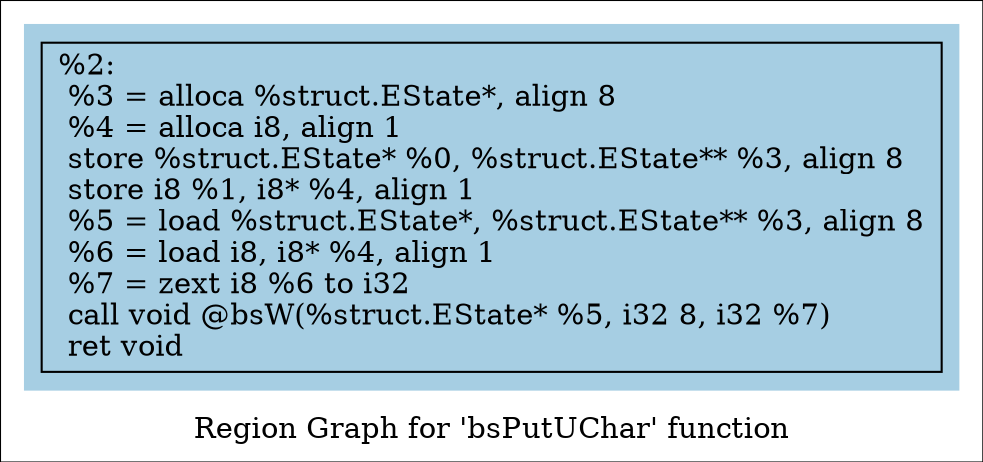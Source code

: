 digraph "Region Graph for 'bsPutUChar' function" {
	label="Region Graph for 'bsPutUChar' function";

	Node0x2b352c0 [shape=record,label="{%2:\l  %3 = alloca %struct.EState*, align 8\l  %4 = alloca i8, align 1\l  store %struct.EState* %0, %struct.EState** %3, align 8\l  store i8 %1, i8* %4, align 1\l  %5 = load %struct.EState*, %struct.EState** %3, align 8\l  %6 = load i8, i8* %4, align 1\l  %7 = zext i8 %6 to i32\l  call void @bsW(%struct.EState* %5, i32 8, i32 %7)\l  ret void\l}"];
	colorscheme = "paired12"
        subgraph cluster_0x2b88be0 {
          label = "";
          style = filled;
          color = 1
          Node0x2b352c0;
        }
}
